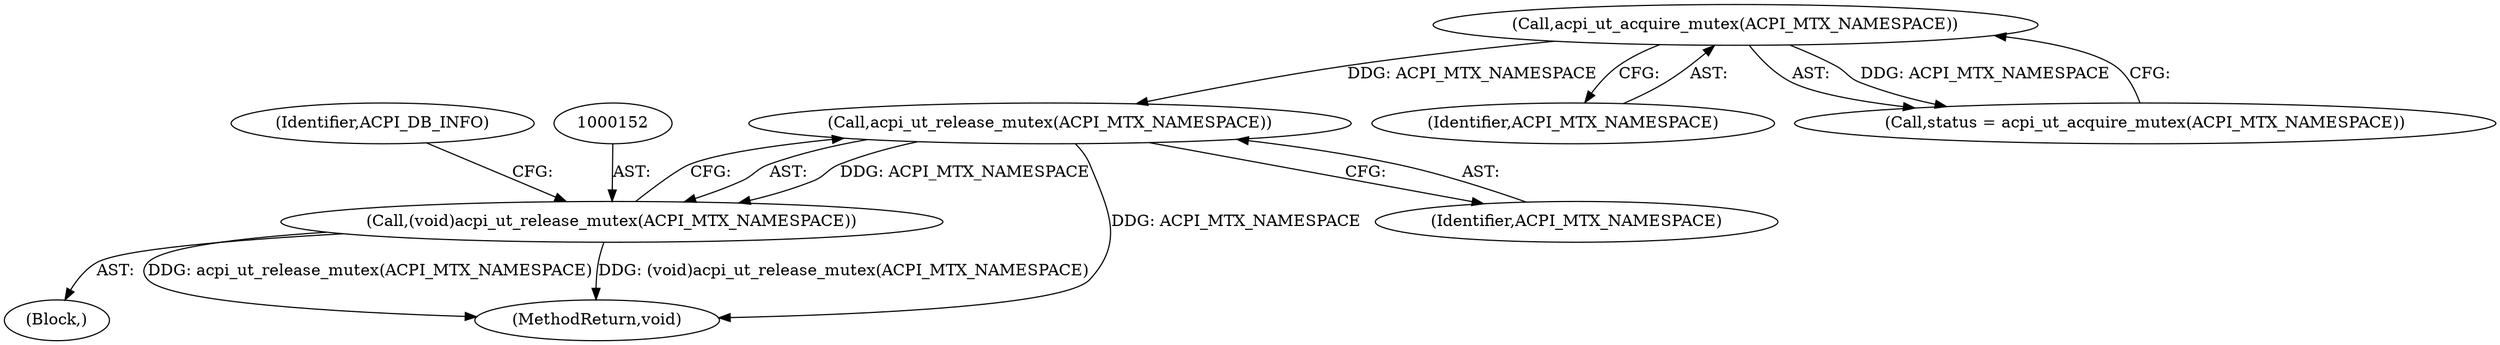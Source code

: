 digraph "0_linux_3b2d69114fefa474fca542e51119036dceb4aa6f@API" {
"1000153" [label="(Call,acpi_ut_release_mutex(ACPI_MTX_NAMESPACE))"];
"1000142" [label="(Call,acpi_ut_acquire_mutex(ACPI_MTX_NAMESPACE))"];
"1000151" [label="(Call,(void)acpi_ut_release_mutex(ACPI_MTX_NAMESPACE))"];
"1000151" [label="(Call,(void)acpi_ut_release_mutex(ACPI_MTX_NAMESPACE))"];
"1000157" [label="(Identifier,ACPI_DB_INFO)"];
"1000142" [label="(Call,acpi_ut_acquire_mutex(ACPI_MTX_NAMESPACE))"];
"1000143" [label="(Identifier,ACPI_MTX_NAMESPACE)"];
"1000160" [label="(MethodReturn,void)"];
"1000140" [label="(Call,status = acpi_ut_acquire_mutex(ACPI_MTX_NAMESPACE))"];
"1000106" [label="(Block,)"];
"1000153" [label="(Call,acpi_ut_release_mutex(ACPI_MTX_NAMESPACE))"];
"1000154" [label="(Identifier,ACPI_MTX_NAMESPACE)"];
"1000153" -> "1000151"  [label="AST: "];
"1000153" -> "1000154"  [label="CFG: "];
"1000154" -> "1000153"  [label="AST: "];
"1000151" -> "1000153"  [label="CFG: "];
"1000153" -> "1000160"  [label="DDG: ACPI_MTX_NAMESPACE"];
"1000153" -> "1000151"  [label="DDG: ACPI_MTX_NAMESPACE"];
"1000142" -> "1000153"  [label="DDG: ACPI_MTX_NAMESPACE"];
"1000142" -> "1000140"  [label="AST: "];
"1000142" -> "1000143"  [label="CFG: "];
"1000143" -> "1000142"  [label="AST: "];
"1000140" -> "1000142"  [label="CFG: "];
"1000142" -> "1000140"  [label="DDG: ACPI_MTX_NAMESPACE"];
"1000151" -> "1000106"  [label="AST: "];
"1000152" -> "1000151"  [label="AST: "];
"1000157" -> "1000151"  [label="CFG: "];
"1000151" -> "1000160"  [label="DDG: (void)acpi_ut_release_mutex(ACPI_MTX_NAMESPACE)"];
"1000151" -> "1000160"  [label="DDG: acpi_ut_release_mutex(ACPI_MTX_NAMESPACE)"];
}
